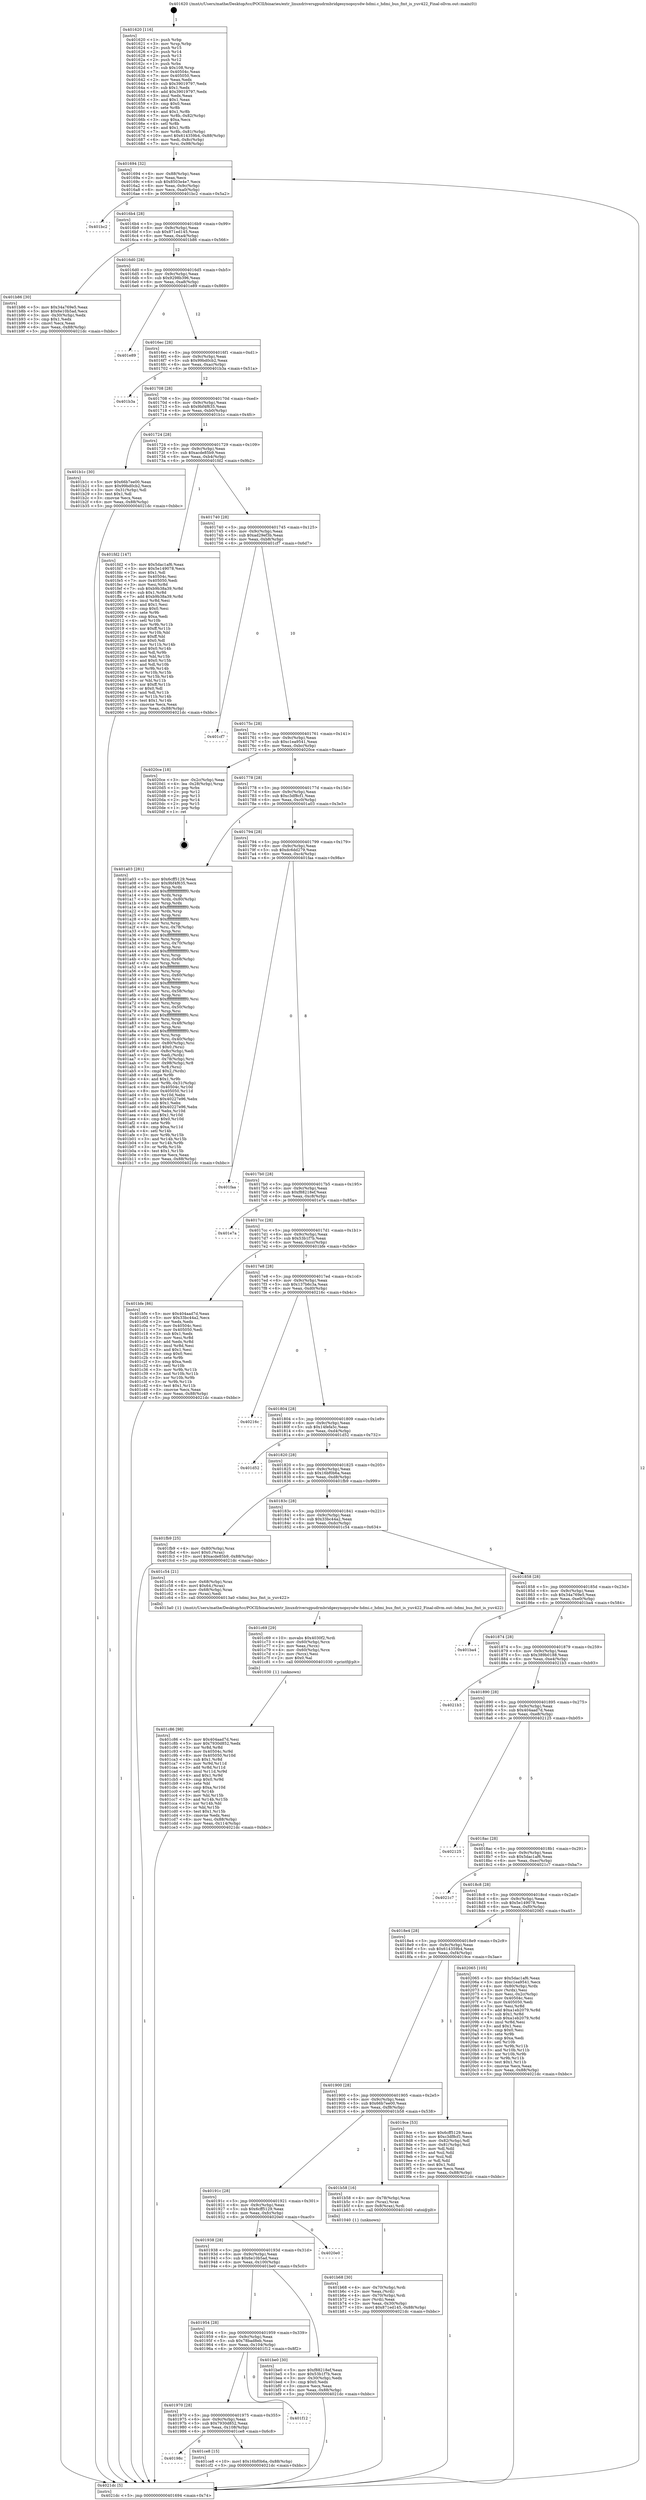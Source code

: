digraph "0x401620" {
  label = "0x401620 (/mnt/c/Users/mathe/Desktop/tcc/POCII/binaries/extr_linuxdriversgpudrmbridgesynopsysdw-hdmi.c_hdmi_bus_fmt_is_yuv422_Final-ollvm.out::main(0))"
  labelloc = "t"
  node[shape=record]

  Entry [label="",width=0.3,height=0.3,shape=circle,fillcolor=black,style=filled]
  "0x401694" [label="{
     0x401694 [32]\l
     | [instrs]\l
     &nbsp;&nbsp;0x401694 \<+6\>: mov -0x88(%rbp),%eax\l
     &nbsp;&nbsp;0x40169a \<+2\>: mov %eax,%ecx\l
     &nbsp;&nbsp;0x40169c \<+6\>: sub $0x8503e4e7,%ecx\l
     &nbsp;&nbsp;0x4016a2 \<+6\>: mov %eax,-0x9c(%rbp)\l
     &nbsp;&nbsp;0x4016a8 \<+6\>: mov %ecx,-0xa0(%rbp)\l
     &nbsp;&nbsp;0x4016ae \<+6\>: je 0000000000401bc2 \<main+0x5a2\>\l
  }"]
  "0x401bc2" [label="{
     0x401bc2\l
  }", style=dashed]
  "0x4016b4" [label="{
     0x4016b4 [28]\l
     | [instrs]\l
     &nbsp;&nbsp;0x4016b4 \<+5\>: jmp 00000000004016b9 \<main+0x99\>\l
     &nbsp;&nbsp;0x4016b9 \<+6\>: mov -0x9c(%rbp),%eax\l
     &nbsp;&nbsp;0x4016bf \<+5\>: sub $0x871ed145,%eax\l
     &nbsp;&nbsp;0x4016c4 \<+6\>: mov %eax,-0xa4(%rbp)\l
     &nbsp;&nbsp;0x4016ca \<+6\>: je 0000000000401b86 \<main+0x566\>\l
  }"]
  Exit [label="",width=0.3,height=0.3,shape=circle,fillcolor=black,style=filled,peripheries=2]
  "0x401b86" [label="{
     0x401b86 [30]\l
     | [instrs]\l
     &nbsp;&nbsp;0x401b86 \<+5\>: mov $0x34a769e5,%eax\l
     &nbsp;&nbsp;0x401b8b \<+5\>: mov $0x6e10b5ad,%ecx\l
     &nbsp;&nbsp;0x401b90 \<+3\>: mov -0x30(%rbp),%edx\l
     &nbsp;&nbsp;0x401b93 \<+3\>: cmp $0x1,%edx\l
     &nbsp;&nbsp;0x401b96 \<+3\>: cmovl %ecx,%eax\l
     &nbsp;&nbsp;0x401b99 \<+6\>: mov %eax,-0x88(%rbp)\l
     &nbsp;&nbsp;0x401b9f \<+5\>: jmp 00000000004021dc \<main+0xbbc\>\l
  }"]
  "0x4016d0" [label="{
     0x4016d0 [28]\l
     | [instrs]\l
     &nbsp;&nbsp;0x4016d0 \<+5\>: jmp 00000000004016d5 \<main+0xb5\>\l
     &nbsp;&nbsp;0x4016d5 \<+6\>: mov -0x9c(%rbp),%eax\l
     &nbsp;&nbsp;0x4016db \<+5\>: sub $0x9298b396,%eax\l
     &nbsp;&nbsp;0x4016e0 \<+6\>: mov %eax,-0xa8(%rbp)\l
     &nbsp;&nbsp;0x4016e6 \<+6\>: je 0000000000401e89 \<main+0x869\>\l
  }"]
  "0x40198c" [label="{
     0x40198c\l
  }", style=dashed]
  "0x401e89" [label="{
     0x401e89\l
  }", style=dashed]
  "0x4016ec" [label="{
     0x4016ec [28]\l
     | [instrs]\l
     &nbsp;&nbsp;0x4016ec \<+5\>: jmp 00000000004016f1 \<main+0xd1\>\l
     &nbsp;&nbsp;0x4016f1 \<+6\>: mov -0x9c(%rbp),%eax\l
     &nbsp;&nbsp;0x4016f7 \<+5\>: sub $0x99bd0cb2,%eax\l
     &nbsp;&nbsp;0x4016fc \<+6\>: mov %eax,-0xac(%rbp)\l
     &nbsp;&nbsp;0x401702 \<+6\>: je 0000000000401b3a \<main+0x51a\>\l
  }"]
  "0x401ce8" [label="{
     0x401ce8 [15]\l
     | [instrs]\l
     &nbsp;&nbsp;0x401ce8 \<+10\>: movl $0x16bf0b6a,-0x88(%rbp)\l
     &nbsp;&nbsp;0x401cf2 \<+5\>: jmp 00000000004021dc \<main+0xbbc\>\l
  }"]
  "0x401b3a" [label="{
     0x401b3a\l
  }", style=dashed]
  "0x401708" [label="{
     0x401708 [28]\l
     | [instrs]\l
     &nbsp;&nbsp;0x401708 \<+5\>: jmp 000000000040170d \<main+0xed\>\l
     &nbsp;&nbsp;0x40170d \<+6\>: mov -0x9c(%rbp),%eax\l
     &nbsp;&nbsp;0x401713 \<+5\>: sub $0x9bf4f635,%eax\l
     &nbsp;&nbsp;0x401718 \<+6\>: mov %eax,-0xb0(%rbp)\l
     &nbsp;&nbsp;0x40171e \<+6\>: je 0000000000401b1c \<main+0x4fc\>\l
  }"]
  "0x401970" [label="{
     0x401970 [28]\l
     | [instrs]\l
     &nbsp;&nbsp;0x401970 \<+5\>: jmp 0000000000401975 \<main+0x355\>\l
     &nbsp;&nbsp;0x401975 \<+6\>: mov -0x9c(%rbp),%eax\l
     &nbsp;&nbsp;0x40197b \<+5\>: sub $0x7930d852,%eax\l
     &nbsp;&nbsp;0x401980 \<+6\>: mov %eax,-0x108(%rbp)\l
     &nbsp;&nbsp;0x401986 \<+6\>: je 0000000000401ce8 \<main+0x6c8\>\l
  }"]
  "0x401b1c" [label="{
     0x401b1c [30]\l
     | [instrs]\l
     &nbsp;&nbsp;0x401b1c \<+5\>: mov $0x66b7ee00,%eax\l
     &nbsp;&nbsp;0x401b21 \<+5\>: mov $0x99bd0cb2,%ecx\l
     &nbsp;&nbsp;0x401b26 \<+3\>: mov -0x31(%rbp),%dl\l
     &nbsp;&nbsp;0x401b29 \<+3\>: test $0x1,%dl\l
     &nbsp;&nbsp;0x401b2c \<+3\>: cmovne %ecx,%eax\l
     &nbsp;&nbsp;0x401b2f \<+6\>: mov %eax,-0x88(%rbp)\l
     &nbsp;&nbsp;0x401b35 \<+5\>: jmp 00000000004021dc \<main+0xbbc\>\l
  }"]
  "0x401724" [label="{
     0x401724 [28]\l
     | [instrs]\l
     &nbsp;&nbsp;0x401724 \<+5\>: jmp 0000000000401729 \<main+0x109\>\l
     &nbsp;&nbsp;0x401729 \<+6\>: mov -0x9c(%rbp),%eax\l
     &nbsp;&nbsp;0x40172f \<+5\>: sub $0xacde85b9,%eax\l
     &nbsp;&nbsp;0x401734 \<+6\>: mov %eax,-0xb4(%rbp)\l
     &nbsp;&nbsp;0x40173a \<+6\>: je 0000000000401fd2 \<main+0x9b2\>\l
  }"]
  "0x401f12" [label="{
     0x401f12\l
  }", style=dashed]
  "0x401fd2" [label="{
     0x401fd2 [147]\l
     | [instrs]\l
     &nbsp;&nbsp;0x401fd2 \<+5\>: mov $0x5dac1af6,%eax\l
     &nbsp;&nbsp;0x401fd7 \<+5\>: mov $0x5e149078,%ecx\l
     &nbsp;&nbsp;0x401fdc \<+2\>: mov $0x1,%dl\l
     &nbsp;&nbsp;0x401fde \<+7\>: mov 0x40504c,%esi\l
     &nbsp;&nbsp;0x401fe5 \<+7\>: mov 0x405050,%edi\l
     &nbsp;&nbsp;0x401fec \<+3\>: mov %esi,%r8d\l
     &nbsp;&nbsp;0x401fef \<+7\>: sub $0xb9b38a39,%r8d\l
     &nbsp;&nbsp;0x401ff6 \<+4\>: sub $0x1,%r8d\l
     &nbsp;&nbsp;0x401ffa \<+7\>: add $0xb9b38a39,%r8d\l
     &nbsp;&nbsp;0x402001 \<+4\>: imul %r8d,%esi\l
     &nbsp;&nbsp;0x402005 \<+3\>: and $0x1,%esi\l
     &nbsp;&nbsp;0x402008 \<+3\>: cmp $0x0,%esi\l
     &nbsp;&nbsp;0x40200b \<+4\>: sete %r9b\l
     &nbsp;&nbsp;0x40200f \<+3\>: cmp $0xa,%edi\l
     &nbsp;&nbsp;0x402012 \<+4\>: setl %r10b\l
     &nbsp;&nbsp;0x402016 \<+3\>: mov %r9b,%r11b\l
     &nbsp;&nbsp;0x402019 \<+4\>: xor $0xff,%r11b\l
     &nbsp;&nbsp;0x40201d \<+3\>: mov %r10b,%bl\l
     &nbsp;&nbsp;0x402020 \<+3\>: xor $0xff,%bl\l
     &nbsp;&nbsp;0x402023 \<+3\>: xor $0x0,%dl\l
     &nbsp;&nbsp;0x402026 \<+3\>: mov %r11b,%r14b\l
     &nbsp;&nbsp;0x402029 \<+4\>: and $0x0,%r14b\l
     &nbsp;&nbsp;0x40202d \<+3\>: and %dl,%r9b\l
     &nbsp;&nbsp;0x402030 \<+3\>: mov %bl,%r15b\l
     &nbsp;&nbsp;0x402033 \<+4\>: and $0x0,%r15b\l
     &nbsp;&nbsp;0x402037 \<+3\>: and %dl,%r10b\l
     &nbsp;&nbsp;0x40203a \<+3\>: or %r9b,%r14b\l
     &nbsp;&nbsp;0x40203d \<+3\>: or %r10b,%r15b\l
     &nbsp;&nbsp;0x402040 \<+3\>: xor %r15b,%r14b\l
     &nbsp;&nbsp;0x402043 \<+3\>: or %bl,%r11b\l
     &nbsp;&nbsp;0x402046 \<+4\>: xor $0xff,%r11b\l
     &nbsp;&nbsp;0x40204a \<+3\>: or $0x0,%dl\l
     &nbsp;&nbsp;0x40204d \<+3\>: and %dl,%r11b\l
     &nbsp;&nbsp;0x402050 \<+3\>: or %r11b,%r14b\l
     &nbsp;&nbsp;0x402053 \<+4\>: test $0x1,%r14b\l
     &nbsp;&nbsp;0x402057 \<+3\>: cmovne %ecx,%eax\l
     &nbsp;&nbsp;0x40205a \<+6\>: mov %eax,-0x88(%rbp)\l
     &nbsp;&nbsp;0x402060 \<+5\>: jmp 00000000004021dc \<main+0xbbc\>\l
  }"]
  "0x401740" [label="{
     0x401740 [28]\l
     | [instrs]\l
     &nbsp;&nbsp;0x401740 \<+5\>: jmp 0000000000401745 \<main+0x125\>\l
     &nbsp;&nbsp;0x401745 \<+6\>: mov -0x9c(%rbp),%eax\l
     &nbsp;&nbsp;0x40174b \<+5\>: sub $0xad29ef3b,%eax\l
     &nbsp;&nbsp;0x401750 \<+6\>: mov %eax,-0xb8(%rbp)\l
     &nbsp;&nbsp;0x401756 \<+6\>: je 0000000000401cf7 \<main+0x6d7\>\l
  }"]
  "0x401c86" [label="{
     0x401c86 [98]\l
     | [instrs]\l
     &nbsp;&nbsp;0x401c86 \<+5\>: mov $0x404aad7d,%esi\l
     &nbsp;&nbsp;0x401c8b \<+5\>: mov $0x7930d852,%edx\l
     &nbsp;&nbsp;0x401c90 \<+3\>: xor %r8d,%r8d\l
     &nbsp;&nbsp;0x401c93 \<+8\>: mov 0x40504c,%r9d\l
     &nbsp;&nbsp;0x401c9b \<+8\>: mov 0x405050,%r10d\l
     &nbsp;&nbsp;0x401ca3 \<+4\>: sub $0x1,%r8d\l
     &nbsp;&nbsp;0x401ca7 \<+3\>: mov %r9d,%r11d\l
     &nbsp;&nbsp;0x401caa \<+3\>: add %r8d,%r11d\l
     &nbsp;&nbsp;0x401cad \<+4\>: imul %r11d,%r9d\l
     &nbsp;&nbsp;0x401cb1 \<+4\>: and $0x1,%r9d\l
     &nbsp;&nbsp;0x401cb5 \<+4\>: cmp $0x0,%r9d\l
     &nbsp;&nbsp;0x401cb9 \<+3\>: sete %bl\l
     &nbsp;&nbsp;0x401cbc \<+4\>: cmp $0xa,%r10d\l
     &nbsp;&nbsp;0x401cc0 \<+4\>: setl %r14b\l
     &nbsp;&nbsp;0x401cc4 \<+3\>: mov %bl,%r15b\l
     &nbsp;&nbsp;0x401cc7 \<+3\>: and %r14b,%r15b\l
     &nbsp;&nbsp;0x401cca \<+3\>: xor %r14b,%bl\l
     &nbsp;&nbsp;0x401ccd \<+3\>: or %bl,%r15b\l
     &nbsp;&nbsp;0x401cd0 \<+4\>: test $0x1,%r15b\l
     &nbsp;&nbsp;0x401cd4 \<+3\>: cmovne %edx,%esi\l
     &nbsp;&nbsp;0x401cd7 \<+6\>: mov %esi,-0x88(%rbp)\l
     &nbsp;&nbsp;0x401cdd \<+6\>: mov %eax,-0x114(%rbp)\l
     &nbsp;&nbsp;0x401ce3 \<+5\>: jmp 00000000004021dc \<main+0xbbc\>\l
  }"]
  "0x401cf7" [label="{
     0x401cf7\l
  }", style=dashed]
  "0x40175c" [label="{
     0x40175c [28]\l
     | [instrs]\l
     &nbsp;&nbsp;0x40175c \<+5\>: jmp 0000000000401761 \<main+0x141\>\l
     &nbsp;&nbsp;0x401761 \<+6\>: mov -0x9c(%rbp),%eax\l
     &nbsp;&nbsp;0x401767 \<+5\>: sub $0xc1ea9541,%eax\l
     &nbsp;&nbsp;0x40176c \<+6\>: mov %eax,-0xbc(%rbp)\l
     &nbsp;&nbsp;0x401772 \<+6\>: je 00000000004020ce \<main+0xaae\>\l
  }"]
  "0x401c69" [label="{
     0x401c69 [29]\l
     | [instrs]\l
     &nbsp;&nbsp;0x401c69 \<+10\>: movabs $0x4030f2,%rdi\l
     &nbsp;&nbsp;0x401c73 \<+4\>: mov -0x60(%rbp),%rcx\l
     &nbsp;&nbsp;0x401c77 \<+2\>: mov %eax,(%rcx)\l
     &nbsp;&nbsp;0x401c79 \<+4\>: mov -0x60(%rbp),%rcx\l
     &nbsp;&nbsp;0x401c7d \<+2\>: mov (%rcx),%esi\l
     &nbsp;&nbsp;0x401c7f \<+2\>: mov $0x0,%al\l
     &nbsp;&nbsp;0x401c81 \<+5\>: call 0000000000401030 \<printf@plt\>\l
     | [calls]\l
     &nbsp;&nbsp;0x401030 \{1\} (unknown)\l
  }"]
  "0x4020ce" [label="{
     0x4020ce [18]\l
     | [instrs]\l
     &nbsp;&nbsp;0x4020ce \<+3\>: mov -0x2c(%rbp),%eax\l
     &nbsp;&nbsp;0x4020d1 \<+4\>: lea -0x28(%rbp),%rsp\l
     &nbsp;&nbsp;0x4020d5 \<+1\>: pop %rbx\l
     &nbsp;&nbsp;0x4020d6 \<+2\>: pop %r12\l
     &nbsp;&nbsp;0x4020d8 \<+2\>: pop %r13\l
     &nbsp;&nbsp;0x4020da \<+2\>: pop %r14\l
     &nbsp;&nbsp;0x4020dc \<+2\>: pop %r15\l
     &nbsp;&nbsp;0x4020de \<+1\>: pop %rbp\l
     &nbsp;&nbsp;0x4020df \<+1\>: ret\l
  }"]
  "0x401778" [label="{
     0x401778 [28]\l
     | [instrs]\l
     &nbsp;&nbsp;0x401778 \<+5\>: jmp 000000000040177d \<main+0x15d\>\l
     &nbsp;&nbsp;0x40177d \<+6\>: mov -0x9c(%rbp),%eax\l
     &nbsp;&nbsp;0x401783 \<+5\>: sub $0xc3df8cf1,%eax\l
     &nbsp;&nbsp;0x401788 \<+6\>: mov %eax,-0xc0(%rbp)\l
     &nbsp;&nbsp;0x40178e \<+6\>: je 0000000000401a03 \<main+0x3e3\>\l
  }"]
  "0x401954" [label="{
     0x401954 [28]\l
     | [instrs]\l
     &nbsp;&nbsp;0x401954 \<+5\>: jmp 0000000000401959 \<main+0x339\>\l
     &nbsp;&nbsp;0x401959 \<+6\>: mov -0x9c(%rbp),%eax\l
     &nbsp;&nbsp;0x40195f \<+5\>: sub $0x78bad8eb,%eax\l
     &nbsp;&nbsp;0x401964 \<+6\>: mov %eax,-0x104(%rbp)\l
     &nbsp;&nbsp;0x40196a \<+6\>: je 0000000000401f12 \<main+0x8f2\>\l
  }"]
  "0x401a03" [label="{
     0x401a03 [281]\l
     | [instrs]\l
     &nbsp;&nbsp;0x401a03 \<+5\>: mov $0x6cff5129,%eax\l
     &nbsp;&nbsp;0x401a08 \<+5\>: mov $0x9bf4f635,%ecx\l
     &nbsp;&nbsp;0x401a0d \<+3\>: mov %rsp,%rdx\l
     &nbsp;&nbsp;0x401a10 \<+4\>: add $0xfffffffffffffff0,%rdx\l
     &nbsp;&nbsp;0x401a14 \<+3\>: mov %rdx,%rsp\l
     &nbsp;&nbsp;0x401a17 \<+4\>: mov %rdx,-0x80(%rbp)\l
     &nbsp;&nbsp;0x401a1b \<+3\>: mov %rsp,%rdx\l
     &nbsp;&nbsp;0x401a1e \<+4\>: add $0xfffffffffffffff0,%rdx\l
     &nbsp;&nbsp;0x401a22 \<+3\>: mov %rdx,%rsp\l
     &nbsp;&nbsp;0x401a25 \<+3\>: mov %rsp,%rsi\l
     &nbsp;&nbsp;0x401a28 \<+4\>: add $0xfffffffffffffff0,%rsi\l
     &nbsp;&nbsp;0x401a2c \<+3\>: mov %rsi,%rsp\l
     &nbsp;&nbsp;0x401a2f \<+4\>: mov %rsi,-0x78(%rbp)\l
     &nbsp;&nbsp;0x401a33 \<+3\>: mov %rsp,%rsi\l
     &nbsp;&nbsp;0x401a36 \<+4\>: add $0xfffffffffffffff0,%rsi\l
     &nbsp;&nbsp;0x401a3a \<+3\>: mov %rsi,%rsp\l
     &nbsp;&nbsp;0x401a3d \<+4\>: mov %rsi,-0x70(%rbp)\l
     &nbsp;&nbsp;0x401a41 \<+3\>: mov %rsp,%rsi\l
     &nbsp;&nbsp;0x401a44 \<+4\>: add $0xfffffffffffffff0,%rsi\l
     &nbsp;&nbsp;0x401a48 \<+3\>: mov %rsi,%rsp\l
     &nbsp;&nbsp;0x401a4b \<+4\>: mov %rsi,-0x68(%rbp)\l
     &nbsp;&nbsp;0x401a4f \<+3\>: mov %rsp,%rsi\l
     &nbsp;&nbsp;0x401a52 \<+4\>: add $0xfffffffffffffff0,%rsi\l
     &nbsp;&nbsp;0x401a56 \<+3\>: mov %rsi,%rsp\l
     &nbsp;&nbsp;0x401a59 \<+4\>: mov %rsi,-0x60(%rbp)\l
     &nbsp;&nbsp;0x401a5d \<+3\>: mov %rsp,%rsi\l
     &nbsp;&nbsp;0x401a60 \<+4\>: add $0xfffffffffffffff0,%rsi\l
     &nbsp;&nbsp;0x401a64 \<+3\>: mov %rsi,%rsp\l
     &nbsp;&nbsp;0x401a67 \<+4\>: mov %rsi,-0x58(%rbp)\l
     &nbsp;&nbsp;0x401a6b \<+3\>: mov %rsp,%rsi\l
     &nbsp;&nbsp;0x401a6e \<+4\>: add $0xfffffffffffffff0,%rsi\l
     &nbsp;&nbsp;0x401a72 \<+3\>: mov %rsi,%rsp\l
     &nbsp;&nbsp;0x401a75 \<+4\>: mov %rsi,-0x50(%rbp)\l
     &nbsp;&nbsp;0x401a79 \<+3\>: mov %rsp,%rsi\l
     &nbsp;&nbsp;0x401a7c \<+4\>: add $0xfffffffffffffff0,%rsi\l
     &nbsp;&nbsp;0x401a80 \<+3\>: mov %rsi,%rsp\l
     &nbsp;&nbsp;0x401a83 \<+4\>: mov %rsi,-0x48(%rbp)\l
     &nbsp;&nbsp;0x401a87 \<+3\>: mov %rsp,%rsi\l
     &nbsp;&nbsp;0x401a8a \<+4\>: add $0xfffffffffffffff0,%rsi\l
     &nbsp;&nbsp;0x401a8e \<+3\>: mov %rsi,%rsp\l
     &nbsp;&nbsp;0x401a91 \<+4\>: mov %rsi,-0x40(%rbp)\l
     &nbsp;&nbsp;0x401a95 \<+4\>: mov -0x80(%rbp),%rsi\l
     &nbsp;&nbsp;0x401a99 \<+6\>: movl $0x0,(%rsi)\l
     &nbsp;&nbsp;0x401a9f \<+6\>: mov -0x8c(%rbp),%edi\l
     &nbsp;&nbsp;0x401aa5 \<+2\>: mov %edi,(%rdx)\l
     &nbsp;&nbsp;0x401aa7 \<+4\>: mov -0x78(%rbp),%rsi\l
     &nbsp;&nbsp;0x401aab \<+7\>: mov -0x98(%rbp),%r8\l
     &nbsp;&nbsp;0x401ab2 \<+3\>: mov %r8,(%rsi)\l
     &nbsp;&nbsp;0x401ab5 \<+3\>: cmpl $0x2,(%rdx)\l
     &nbsp;&nbsp;0x401ab8 \<+4\>: setne %r9b\l
     &nbsp;&nbsp;0x401abc \<+4\>: and $0x1,%r9b\l
     &nbsp;&nbsp;0x401ac0 \<+4\>: mov %r9b,-0x31(%rbp)\l
     &nbsp;&nbsp;0x401ac4 \<+8\>: mov 0x40504c,%r10d\l
     &nbsp;&nbsp;0x401acc \<+8\>: mov 0x405050,%r11d\l
     &nbsp;&nbsp;0x401ad4 \<+3\>: mov %r10d,%ebx\l
     &nbsp;&nbsp;0x401ad7 \<+6\>: sub $0x40227e96,%ebx\l
     &nbsp;&nbsp;0x401add \<+3\>: sub $0x1,%ebx\l
     &nbsp;&nbsp;0x401ae0 \<+6\>: add $0x40227e96,%ebx\l
     &nbsp;&nbsp;0x401ae6 \<+4\>: imul %ebx,%r10d\l
     &nbsp;&nbsp;0x401aea \<+4\>: and $0x1,%r10d\l
     &nbsp;&nbsp;0x401aee \<+4\>: cmp $0x0,%r10d\l
     &nbsp;&nbsp;0x401af2 \<+4\>: sete %r9b\l
     &nbsp;&nbsp;0x401af6 \<+4\>: cmp $0xa,%r11d\l
     &nbsp;&nbsp;0x401afa \<+4\>: setl %r14b\l
     &nbsp;&nbsp;0x401afe \<+3\>: mov %r9b,%r15b\l
     &nbsp;&nbsp;0x401b01 \<+3\>: and %r14b,%r15b\l
     &nbsp;&nbsp;0x401b04 \<+3\>: xor %r14b,%r9b\l
     &nbsp;&nbsp;0x401b07 \<+3\>: or %r9b,%r15b\l
     &nbsp;&nbsp;0x401b0a \<+4\>: test $0x1,%r15b\l
     &nbsp;&nbsp;0x401b0e \<+3\>: cmovne %ecx,%eax\l
     &nbsp;&nbsp;0x401b11 \<+6\>: mov %eax,-0x88(%rbp)\l
     &nbsp;&nbsp;0x401b17 \<+5\>: jmp 00000000004021dc \<main+0xbbc\>\l
  }"]
  "0x401794" [label="{
     0x401794 [28]\l
     | [instrs]\l
     &nbsp;&nbsp;0x401794 \<+5\>: jmp 0000000000401799 \<main+0x179\>\l
     &nbsp;&nbsp;0x401799 \<+6\>: mov -0x9c(%rbp),%eax\l
     &nbsp;&nbsp;0x40179f \<+5\>: sub $0xdc6dd279,%eax\l
     &nbsp;&nbsp;0x4017a4 \<+6\>: mov %eax,-0xc4(%rbp)\l
     &nbsp;&nbsp;0x4017aa \<+6\>: je 0000000000401faa \<main+0x98a\>\l
  }"]
  "0x401be0" [label="{
     0x401be0 [30]\l
     | [instrs]\l
     &nbsp;&nbsp;0x401be0 \<+5\>: mov $0xf88218ef,%eax\l
     &nbsp;&nbsp;0x401be5 \<+5\>: mov $0x53b1f7b,%ecx\l
     &nbsp;&nbsp;0x401bea \<+3\>: mov -0x30(%rbp),%edx\l
     &nbsp;&nbsp;0x401bed \<+3\>: cmp $0x0,%edx\l
     &nbsp;&nbsp;0x401bf0 \<+3\>: cmove %ecx,%eax\l
     &nbsp;&nbsp;0x401bf3 \<+6\>: mov %eax,-0x88(%rbp)\l
     &nbsp;&nbsp;0x401bf9 \<+5\>: jmp 00000000004021dc \<main+0xbbc\>\l
  }"]
  "0x401faa" [label="{
     0x401faa\l
  }", style=dashed]
  "0x4017b0" [label="{
     0x4017b0 [28]\l
     | [instrs]\l
     &nbsp;&nbsp;0x4017b0 \<+5\>: jmp 00000000004017b5 \<main+0x195\>\l
     &nbsp;&nbsp;0x4017b5 \<+6\>: mov -0x9c(%rbp),%eax\l
     &nbsp;&nbsp;0x4017bb \<+5\>: sub $0xf88218ef,%eax\l
     &nbsp;&nbsp;0x4017c0 \<+6\>: mov %eax,-0xc8(%rbp)\l
     &nbsp;&nbsp;0x4017c6 \<+6\>: je 0000000000401e7a \<main+0x85a\>\l
  }"]
  "0x401938" [label="{
     0x401938 [28]\l
     | [instrs]\l
     &nbsp;&nbsp;0x401938 \<+5\>: jmp 000000000040193d \<main+0x31d\>\l
     &nbsp;&nbsp;0x40193d \<+6\>: mov -0x9c(%rbp),%eax\l
     &nbsp;&nbsp;0x401943 \<+5\>: sub $0x6e10b5ad,%eax\l
     &nbsp;&nbsp;0x401948 \<+6\>: mov %eax,-0x100(%rbp)\l
     &nbsp;&nbsp;0x40194e \<+6\>: je 0000000000401be0 \<main+0x5c0\>\l
  }"]
  "0x401e7a" [label="{
     0x401e7a\l
  }", style=dashed]
  "0x4017cc" [label="{
     0x4017cc [28]\l
     | [instrs]\l
     &nbsp;&nbsp;0x4017cc \<+5\>: jmp 00000000004017d1 \<main+0x1b1\>\l
     &nbsp;&nbsp;0x4017d1 \<+6\>: mov -0x9c(%rbp),%eax\l
     &nbsp;&nbsp;0x4017d7 \<+5\>: sub $0x53b1f7b,%eax\l
     &nbsp;&nbsp;0x4017dc \<+6\>: mov %eax,-0xcc(%rbp)\l
     &nbsp;&nbsp;0x4017e2 \<+6\>: je 0000000000401bfe \<main+0x5de\>\l
  }"]
  "0x4020e0" [label="{
     0x4020e0\l
  }", style=dashed]
  "0x401bfe" [label="{
     0x401bfe [86]\l
     | [instrs]\l
     &nbsp;&nbsp;0x401bfe \<+5\>: mov $0x404aad7d,%eax\l
     &nbsp;&nbsp;0x401c03 \<+5\>: mov $0x33bc44a2,%ecx\l
     &nbsp;&nbsp;0x401c08 \<+2\>: xor %edx,%edx\l
     &nbsp;&nbsp;0x401c0a \<+7\>: mov 0x40504c,%esi\l
     &nbsp;&nbsp;0x401c11 \<+7\>: mov 0x405050,%edi\l
     &nbsp;&nbsp;0x401c18 \<+3\>: sub $0x1,%edx\l
     &nbsp;&nbsp;0x401c1b \<+3\>: mov %esi,%r8d\l
     &nbsp;&nbsp;0x401c1e \<+3\>: add %edx,%r8d\l
     &nbsp;&nbsp;0x401c21 \<+4\>: imul %r8d,%esi\l
     &nbsp;&nbsp;0x401c25 \<+3\>: and $0x1,%esi\l
     &nbsp;&nbsp;0x401c28 \<+3\>: cmp $0x0,%esi\l
     &nbsp;&nbsp;0x401c2b \<+4\>: sete %r9b\l
     &nbsp;&nbsp;0x401c2f \<+3\>: cmp $0xa,%edi\l
     &nbsp;&nbsp;0x401c32 \<+4\>: setl %r10b\l
     &nbsp;&nbsp;0x401c36 \<+3\>: mov %r9b,%r11b\l
     &nbsp;&nbsp;0x401c39 \<+3\>: and %r10b,%r11b\l
     &nbsp;&nbsp;0x401c3c \<+3\>: xor %r10b,%r9b\l
     &nbsp;&nbsp;0x401c3f \<+3\>: or %r9b,%r11b\l
     &nbsp;&nbsp;0x401c42 \<+4\>: test $0x1,%r11b\l
     &nbsp;&nbsp;0x401c46 \<+3\>: cmovne %ecx,%eax\l
     &nbsp;&nbsp;0x401c49 \<+6\>: mov %eax,-0x88(%rbp)\l
     &nbsp;&nbsp;0x401c4f \<+5\>: jmp 00000000004021dc \<main+0xbbc\>\l
  }"]
  "0x4017e8" [label="{
     0x4017e8 [28]\l
     | [instrs]\l
     &nbsp;&nbsp;0x4017e8 \<+5\>: jmp 00000000004017ed \<main+0x1cd\>\l
     &nbsp;&nbsp;0x4017ed \<+6\>: mov -0x9c(%rbp),%eax\l
     &nbsp;&nbsp;0x4017f3 \<+5\>: sub $0x137b6c3a,%eax\l
     &nbsp;&nbsp;0x4017f8 \<+6\>: mov %eax,-0xd0(%rbp)\l
     &nbsp;&nbsp;0x4017fe \<+6\>: je 000000000040216c \<main+0xb4c\>\l
  }"]
  "0x401b68" [label="{
     0x401b68 [30]\l
     | [instrs]\l
     &nbsp;&nbsp;0x401b68 \<+4\>: mov -0x70(%rbp),%rdi\l
     &nbsp;&nbsp;0x401b6c \<+2\>: mov %eax,(%rdi)\l
     &nbsp;&nbsp;0x401b6e \<+4\>: mov -0x70(%rbp),%rdi\l
     &nbsp;&nbsp;0x401b72 \<+2\>: mov (%rdi),%eax\l
     &nbsp;&nbsp;0x401b74 \<+3\>: mov %eax,-0x30(%rbp)\l
     &nbsp;&nbsp;0x401b77 \<+10\>: movl $0x871ed145,-0x88(%rbp)\l
     &nbsp;&nbsp;0x401b81 \<+5\>: jmp 00000000004021dc \<main+0xbbc\>\l
  }"]
  "0x40216c" [label="{
     0x40216c\l
  }", style=dashed]
  "0x401804" [label="{
     0x401804 [28]\l
     | [instrs]\l
     &nbsp;&nbsp;0x401804 \<+5\>: jmp 0000000000401809 \<main+0x1e9\>\l
     &nbsp;&nbsp;0x401809 \<+6\>: mov -0x9c(%rbp),%eax\l
     &nbsp;&nbsp;0x40180f \<+5\>: sub $0x14fefa5c,%eax\l
     &nbsp;&nbsp;0x401814 \<+6\>: mov %eax,-0xd4(%rbp)\l
     &nbsp;&nbsp;0x40181a \<+6\>: je 0000000000401d52 \<main+0x732\>\l
  }"]
  "0x40191c" [label="{
     0x40191c [28]\l
     | [instrs]\l
     &nbsp;&nbsp;0x40191c \<+5\>: jmp 0000000000401921 \<main+0x301\>\l
     &nbsp;&nbsp;0x401921 \<+6\>: mov -0x9c(%rbp),%eax\l
     &nbsp;&nbsp;0x401927 \<+5\>: sub $0x6cff5129,%eax\l
     &nbsp;&nbsp;0x40192c \<+6\>: mov %eax,-0xfc(%rbp)\l
     &nbsp;&nbsp;0x401932 \<+6\>: je 00000000004020e0 \<main+0xac0\>\l
  }"]
  "0x401d52" [label="{
     0x401d52\l
  }", style=dashed]
  "0x401820" [label="{
     0x401820 [28]\l
     | [instrs]\l
     &nbsp;&nbsp;0x401820 \<+5\>: jmp 0000000000401825 \<main+0x205\>\l
     &nbsp;&nbsp;0x401825 \<+6\>: mov -0x9c(%rbp),%eax\l
     &nbsp;&nbsp;0x40182b \<+5\>: sub $0x16bf0b6a,%eax\l
     &nbsp;&nbsp;0x401830 \<+6\>: mov %eax,-0xd8(%rbp)\l
     &nbsp;&nbsp;0x401836 \<+6\>: je 0000000000401fb9 \<main+0x999\>\l
  }"]
  "0x401b58" [label="{
     0x401b58 [16]\l
     | [instrs]\l
     &nbsp;&nbsp;0x401b58 \<+4\>: mov -0x78(%rbp),%rax\l
     &nbsp;&nbsp;0x401b5c \<+3\>: mov (%rax),%rax\l
     &nbsp;&nbsp;0x401b5f \<+4\>: mov 0x8(%rax),%rdi\l
     &nbsp;&nbsp;0x401b63 \<+5\>: call 0000000000401040 \<atoi@plt\>\l
     | [calls]\l
     &nbsp;&nbsp;0x401040 \{1\} (unknown)\l
  }"]
  "0x401fb9" [label="{
     0x401fb9 [25]\l
     | [instrs]\l
     &nbsp;&nbsp;0x401fb9 \<+4\>: mov -0x80(%rbp),%rax\l
     &nbsp;&nbsp;0x401fbd \<+6\>: movl $0x0,(%rax)\l
     &nbsp;&nbsp;0x401fc3 \<+10\>: movl $0xacde85b9,-0x88(%rbp)\l
     &nbsp;&nbsp;0x401fcd \<+5\>: jmp 00000000004021dc \<main+0xbbc\>\l
  }"]
  "0x40183c" [label="{
     0x40183c [28]\l
     | [instrs]\l
     &nbsp;&nbsp;0x40183c \<+5\>: jmp 0000000000401841 \<main+0x221\>\l
     &nbsp;&nbsp;0x401841 \<+6\>: mov -0x9c(%rbp),%eax\l
     &nbsp;&nbsp;0x401847 \<+5\>: sub $0x33bc44a2,%eax\l
     &nbsp;&nbsp;0x40184c \<+6\>: mov %eax,-0xdc(%rbp)\l
     &nbsp;&nbsp;0x401852 \<+6\>: je 0000000000401c54 \<main+0x634\>\l
  }"]
  "0x401620" [label="{
     0x401620 [116]\l
     | [instrs]\l
     &nbsp;&nbsp;0x401620 \<+1\>: push %rbp\l
     &nbsp;&nbsp;0x401621 \<+3\>: mov %rsp,%rbp\l
     &nbsp;&nbsp;0x401624 \<+2\>: push %r15\l
     &nbsp;&nbsp;0x401626 \<+2\>: push %r14\l
     &nbsp;&nbsp;0x401628 \<+2\>: push %r13\l
     &nbsp;&nbsp;0x40162a \<+2\>: push %r12\l
     &nbsp;&nbsp;0x40162c \<+1\>: push %rbx\l
     &nbsp;&nbsp;0x40162d \<+7\>: sub $0x108,%rsp\l
     &nbsp;&nbsp;0x401634 \<+7\>: mov 0x40504c,%eax\l
     &nbsp;&nbsp;0x40163b \<+7\>: mov 0x405050,%ecx\l
     &nbsp;&nbsp;0x401642 \<+2\>: mov %eax,%edx\l
     &nbsp;&nbsp;0x401644 \<+6\>: sub $0x39019797,%edx\l
     &nbsp;&nbsp;0x40164a \<+3\>: sub $0x1,%edx\l
     &nbsp;&nbsp;0x40164d \<+6\>: add $0x39019797,%edx\l
     &nbsp;&nbsp;0x401653 \<+3\>: imul %edx,%eax\l
     &nbsp;&nbsp;0x401656 \<+3\>: and $0x1,%eax\l
     &nbsp;&nbsp;0x401659 \<+3\>: cmp $0x0,%eax\l
     &nbsp;&nbsp;0x40165c \<+4\>: sete %r8b\l
     &nbsp;&nbsp;0x401660 \<+4\>: and $0x1,%r8b\l
     &nbsp;&nbsp;0x401664 \<+7\>: mov %r8b,-0x82(%rbp)\l
     &nbsp;&nbsp;0x40166b \<+3\>: cmp $0xa,%ecx\l
     &nbsp;&nbsp;0x40166e \<+4\>: setl %r8b\l
     &nbsp;&nbsp;0x401672 \<+4\>: and $0x1,%r8b\l
     &nbsp;&nbsp;0x401676 \<+7\>: mov %r8b,-0x81(%rbp)\l
     &nbsp;&nbsp;0x40167d \<+10\>: movl $0x614359b4,-0x88(%rbp)\l
     &nbsp;&nbsp;0x401687 \<+6\>: mov %edi,-0x8c(%rbp)\l
     &nbsp;&nbsp;0x40168d \<+7\>: mov %rsi,-0x98(%rbp)\l
  }"]
  "0x401c54" [label="{
     0x401c54 [21]\l
     | [instrs]\l
     &nbsp;&nbsp;0x401c54 \<+4\>: mov -0x68(%rbp),%rax\l
     &nbsp;&nbsp;0x401c58 \<+6\>: movl $0x64,(%rax)\l
     &nbsp;&nbsp;0x401c5e \<+4\>: mov -0x68(%rbp),%rax\l
     &nbsp;&nbsp;0x401c62 \<+2\>: mov (%rax),%edi\l
     &nbsp;&nbsp;0x401c64 \<+5\>: call 00000000004013a0 \<hdmi_bus_fmt_is_yuv422\>\l
     | [calls]\l
     &nbsp;&nbsp;0x4013a0 \{1\} (/mnt/c/Users/mathe/Desktop/tcc/POCII/binaries/extr_linuxdriversgpudrmbridgesynopsysdw-hdmi.c_hdmi_bus_fmt_is_yuv422_Final-ollvm.out::hdmi_bus_fmt_is_yuv422)\l
  }"]
  "0x401858" [label="{
     0x401858 [28]\l
     | [instrs]\l
     &nbsp;&nbsp;0x401858 \<+5\>: jmp 000000000040185d \<main+0x23d\>\l
     &nbsp;&nbsp;0x40185d \<+6\>: mov -0x9c(%rbp),%eax\l
     &nbsp;&nbsp;0x401863 \<+5\>: sub $0x34a769e5,%eax\l
     &nbsp;&nbsp;0x401868 \<+6\>: mov %eax,-0xe0(%rbp)\l
     &nbsp;&nbsp;0x40186e \<+6\>: je 0000000000401ba4 \<main+0x584\>\l
  }"]
  "0x4021dc" [label="{
     0x4021dc [5]\l
     | [instrs]\l
     &nbsp;&nbsp;0x4021dc \<+5\>: jmp 0000000000401694 \<main+0x74\>\l
  }"]
  "0x401ba4" [label="{
     0x401ba4\l
  }", style=dashed]
  "0x401874" [label="{
     0x401874 [28]\l
     | [instrs]\l
     &nbsp;&nbsp;0x401874 \<+5\>: jmp 0000000000401879 \<main+0x259\>\l
     &nbsp;&nbsp;0x401879 \<+6\>: mov -0x9c(%rbp),%eax\l
     &nbsp;&nbsp;0x40187f \<+5\>: sub $0x389b0188,%eax\l
     &nbsp;&nbsp;0x401884 \<+6\>: mov %eax,-0xe4(%rbp)\l
     &nbsp;&nbsp;0x40188a \<+6\>: je 00000000004021b3 \<main+0xb93\>\l
  }"]
  "0x401900" [label="{
     0x401900 [28]\l
     | [instrs]\l
     &nbsp;&nbsp;0x401900 \<+5\>: jmp 0000000000401905 \<main+0x2e5\>\l
     &nbsp;&nbsp;0x401905 \<+6\>: mov -0x9c(%rbp),%eax\l
     &nbsp;&nbsp;0x40190b \<+5\>: sub $0x66b7ee00,%eax\l
     &nbsp;&nbsp;0x401910 \<+6\>: mov %eax,-0xf8(%rbp)\l
     &nbsp;&nbsp;0x401916 \<+6\>: je 0000000000401b58 \<main+0x538\>\l
  }"]
  "0x4021b3" [label="{
     0x4021b3\l
  }", style=dashed]
  "0x401890" [label="{
     0x401890 [28]\l
     | [instrs]\l
     &nbsp;&nbsp;0x401890 \<+5\>: jmp 0000000000401895 \<main+0x275\>\l
     &nbsp;&nbsp;0x401895 \<+6\>: mov -0x9c(%rbp),%eax\l
     &nbsp;&nbsp;0x40189b \<+5\>: sub $0x404aad7d,%eax\l
     &nbsp;&nbsp;0x4018a0 \<+6\>: mov %eax,-0xe8(%rbp)\l
     &nbsp;&nbsp;0x4018a6 \<+6\>: je 0000000000402125 \<main+0xb05\>\l
  }"]
  "0x4019ce" [label="{
     0x4019ce [53]\l
     | [instrs]\l
     &nbsp;&nbsp;0x4019ce \<+5\>: mov $0x6cff5129,%eax\l
     &nbsp;&nbsp;0x4019d3 \<+5\>: mov $0xc3df8cf1,%ecx\l
     &nbsp;&nbsp;0x4019d8 \<+6\>: mov -0x82(%rbp),%dl\l
     &nbsp;&nbsp;0x4019de \<+7\>: mov -0x81(%rbp),%sil\l
     &nbsp;&nbsp;0x4019e5 \<+3\>: mov %dl,%dil\l
     &nbsp;&nbsp;0x4019e8 \<+3\>: and %sil,%dil\l
     &nbsp;&nbsp;0x4019eb \<+3\>: xor %sil,%dl\l
     &nbsp;&nbsp;0x4019ee \<+3\>: or %dl,%dil\l
     &nbsp;&nbsp;0x4019f1 \<+4\>: test $0x1,%dil\l
     &nbsp;&nbsp;0x4019f5 \<+3\>: cmovne %ecx,%eax\l
     &nbsp;&nbsp;0x4019f8 \<+6\>: mov %eax,-0x88(%rbp)\l
     &nbsp;&nbsp;0x4019fe \<+5\>: jmp 00000000004021dc \<main+0xbbc\>\l
  }"]
  "0x402125" [label="{
     0x402125\l
  }", style=dashed]
  "0x4018ac" [label="{
     0x4018ac [28]\l
     | [instrs]\l
     &nbsp;&nbsp;0x4018ac \<+5\>: jmp 00000000004018b1 \<main+0x291\>\l
     &nbsp;&nbsp;0x4018b1 \<+6\>: mov -0x9c(%rbp),%eax\l
     &nbsp;&nbsp;0x4018b7 \<+5\>: sub $0x5dac1af6,%eax\l
     &nbsp;&nbsp;0x4018bc \<+6\>: mov %eax,-0xec(%rbp)\l
     &nbsp;&nbsp;0x4018c2 \<+6\>: je 00000000004021c7 \<main+0xba7\>\l
  }"]
  "0x4018e4" [label="{
     0x4018e4 [28]\l
     | [instrs]\l
     &nbsp;&nbsp;0x4018e4 \<+5\>: jmp 00000000004018e9 \<main+0x2c9\>\l
     &nbsp;&nbsp;0x4018e9 \<+6\>: mov -0x9c(%rbp),%eax\l
     &nbsp;&nbsp;0x4018ef \<+5\>: sub $0x614359b4,%eax\l
     &nbsp;&nbsp;0x4018f4 \<+6\>: mov %eax,-0xf4(%rbp)\l
     &nbsp;&nbsp;0x4018fa \<+6\>: je 00000000004019ce \<main+0x3ae\>\l
  }"]
  "0x4021c7" [label="{
     0x4021c7\l
  }", style=dashed]
  "0x4018c8" [label="{
     0x4018c8 [28]\l
     | [instrs]\l
     &nbsp;&nbsp;0x4018c8 \<+5\>: jmp 00000000004018cd \<main+0x2ad\>\l
     &nbsp;&nbsp;0x4018cd \<+6\>: mov -0x9c(%rbp),%eax\l
     &nbsp;&nbsp;0x4018d3 \<+5\>: sub $0x5e149078,%eax\l
     &nbsp;&nbsp;0x4018d8 \<+6\>: mov %eax,-0xf0(%rbp)\l
     &nbsp;&nbsp;0x4018de \<+6\>: je 0000000000402065 \<main+0xa45\>\l
  }"]
  "0x402065" [label="{
     0x402065 [105]\l
     | [instrs]\l
     &nbsp;&nbsp;0x402065 \<+5\>: mov $0x5dac1af6,%eax\l
     &nbsp;&nbsp;0x40206a \<+5\>: mov $0xc1ea9541,%ecx\l
     &nbsp;&nbsp;0x40206f \<+4\>: mov -0x80(%rbp),%rdx\l
     &nbsp;&nbsp;0x402073 \<+2\>: mov (%rdx),%esi\l
     &nbsp;&nbsp;0x402075 \<+3\>: mov %esi,-0x2c(%rbp)\l
     &nbsp;&nbsp;0x402078 \<+7\>: mov 0x40504c,%esi\l
     &nbsp;&nbsp;0x40207f \<+7\>: mov 0x405050,%edi\l
     &nbsp;&nbsp;0x402086 \<+3\>: mov %esi,%r8d\l
     &nbsp;&nbsp;0x402089 \<+7\>: add $0xa1eb2079,%r8d\l
     &nbsp;&nbsp;0x402090 \<+4\>: sub $0x1,%r8d\l
     &nbsp;&nbsp;0x402094 \<+7\>: sub $0xa1eb2079,%r8d\l
     &nbsp;&nbsp;0x40209b \<+4\>: imul %r8d,%esi\l
     &nbsp;&nbsp;0x40209f \<+3\>: and $0x1,%esi\l
     &nbsp;&nbsp;0x4020a2 \<+3\>: cmp $0x0,%esi\l
     &nbsp;&nbsp;0x4020a5 \<+4\>: sete %r9b\l
     &nbsp;&nbsp;0x4020a9 \<+3\>: cmp $0xa,%edi\l
     &nbsp;&nbsp;0x4020ac \<+4\>: setl %r10b\l
     &nbsp;&nbsp;0x4020b0 \<+3\>: mov %r9b,%r11b\l
     &nbsp;&nbsp;0x4020b3 \<+3\>: and %r10b,%r11b\l
     &nbsp;&nbsp;0x4020b6 \<+3\>: xor %r10b,%r9b\l
     &nbsp;&nbsp;0x4020b9 \<+3\>: or %r9b,%r11b\l
     &nbsp;&nbsp;0x4020bc \<+4\>: test $0x1,%r11b\l
     &nbsp;&nbsp;0x4020c0 \<+3\>: cmovne %ecx,%eax\l
     &nbsp;&nbsp;0x4020c3 \<+6\>: mov %eax,-0x88(%rbp)\l
     &nbsp;&nbsp;0x4020c9 \<+5\>: jmp 00000000004021dc \<main+0xbbc\>\l
  }"]
  Entry -> "0x401620" [label=" 1"]
  "0x401694" -> "0x401bc2" [label=" 0"]
  "0x401694" -> "0x4016b4" [label=" 13"]
  "0x4020ce" -> Exit [label=" 1"]
  "0x4016b4" -> "0x401b86" [label=" 1"]
  "0x4016b4" -> "0x4016d0" [label=" 12"]
  "0x402065" -> "0x4021dc" [label=" 1"]
  "0x4016d0" -> "0x401e89" [label=" 0"]
  "0x4016d0" -> "0x4016ec" [label=" 12"]
  "0x401fd2" -> "0x4021dc" [label=" 1"]
  "0x4016ec" -> "0x401b3a" [label=" 0"]
  "0x4016ec" -> "0x401708" [label=" 12"]
  "0x401fb9" -> "0x4021dc" [label=" 1"]
  "0x401708" -> "0x401b1c" [label=" 1"]
  "0x401708" -> "0x401724" [label=" 11"]
  "0x401970" -> "0x40198c" [label=" 0"]
  "0x401724" -> "0x401fd2" [label=" 1"]
  "0x401724" -> "0x401740" [label=" 10"]
  "0x401970" -> "0x401ce8" [label=" 1"]
  "0x401740" -> "0x401cf7" [label=" 0"]
  "0x401740" -> "0x40175c" [label=" 10"]
  "0x401954" -> "0x401970" [label=" 1"]
  "0x40175c" -> "0x4020ce" [label=" 1"]
  "0x40175c" -> "0x401778" [label=" 9"]
  "0x401954" -> "0x401f12" [label=" 0"]
  "0x401778" -> "0x401a03" [label=" 1"]
  "0x401778" -> "0x401794" [label=" 8"]
  "0x401ce8" -> "0x4021dc" [label=" 1"]
  "0x401794" -> "0x401faa" [label=" 0"]
  "0x401794" -> "0x4017b0" [label=" 8"]
  "0x401c86" -> "0x4021dc" [label=" 1"]
  "0x4017b0" -> "0x401e7a" [label=" 0"]
  "0x4017b0" -> "0x4017cc" [label=" 8"]
  "0x401c54" -> "0x401c69" [label=" 1"]
  "0x4017cc" -> "0x401bfe" [label=" 1"]
  "0x4017cc" -> "0x4017e8" [label=" 7"]
  "0x401bfe" -> "0x4021dc" [label=" 1"]
  "0x4017e8" -> "0x40216c" [label=" 0"]
  "0x4017e8" -> "0x401804" [label=" 7"]
  "0x401938" -> "0x401954" [label=" 1"]
  "0x401804" -> "0x401d52" [label=" 0"]
  "0x401804" -> "0x401820" [label=" 7"]
  "0x401938" -> "0x401be0" [label=" 1"]
  "0x401820" -> "0x401fb9" [label=" 1"]
  "0x401820" -> "0x40183c" [label=" 6"]
  "0x401c69" -> "0x401c86" [label=" 1"]
  "0x40183c" -> "0x401c54" [label=" 1"]
  "0x40183c" -> "0x401858" [label=" 5"]
  "0x401be0" -> "0x4021dc" [label=" 1"]
  "0x401858" -> "0x401ba4" [label=" 0"]
  "0x401858" -> "0x401874" [label=" 5"]
  "0x401b86" -> "0x4021dc" [label=" 1"]
  "0x401874" -> "0x4021b3" [label=" 0"]
  "0x401874" -> "0x401890" [label=" 5"]
  "0x401b68" -> "0x4021dc" [label=" 1"]
  "0x401890" -> "0x402125" [label=" 0"]
  "0x401890" -> "0x4018ac" [label=" 5"]
  "0x401b58" -> "0x401b68" [label=" 1"]
  "0x4018ac" -> "0x4021c7" [label=" 0"]
  "0x4018ac" -> "0x4018c8" [label=" 5"]
  "0x401900" -> "0x401b58" [label=" 1"]
  "0x4018c8" -> "0x402065" [label=" 1"]
  "0x4018c8" -> "0x4018e4" [label=" 4"]
  "0x401900" -> "0x40191c" [label=" 2"]
  "0x4018e4" -> "0x4019ce" [label=" 1"]
  "0x4018e4" -> "0x401900" [label=" 3"]
  "0x4019ce" -> "0x4021dc" [label=" 1"]
  "0x401620" -> "0x401694" [label=" 1"]
  "0x4021dc" -> "0x401694" [label=" 12"]
  "0x40191c" -> "0x4020e0" [label=" 0"]
  "0x401a03" -> "0x4021dc" [label=" 1"]
  "0x401b1c" -> "0x4021dc" [label=" 1"]
  "0x40191c" -> "0x401938" [label=" 2"]
}
